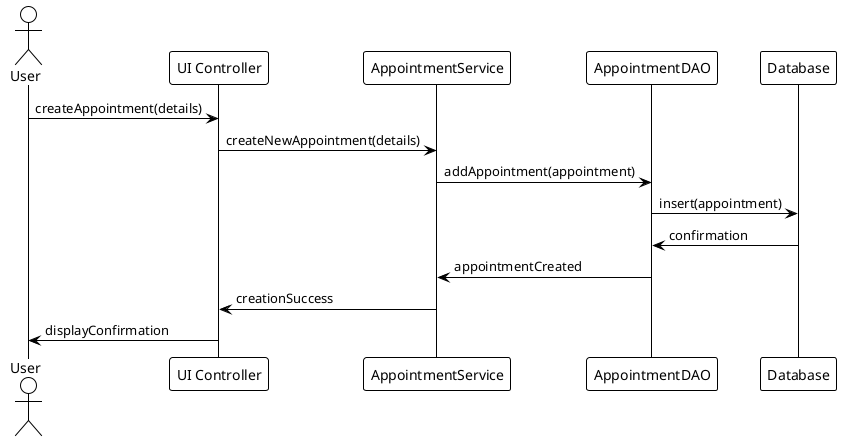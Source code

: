 @startuml
!theme plain

actor User
participant "UI Controller" as UI
participant "AppointmentService" as Service
participant "AppointmentDAO" as DAO
participant "Database" as DB

User -> UI : createAppointment(details)
UI -> Service : createNewAppointment(details)
Service -> DAO : addAppointment(appointment)
DAO -> DB : insert(appointment)
DB -> DAO : confirmation
DAO -> Service : appointmentCreated
Service -> UI : creationSuccess
UI -> User : displayConfirmation

@enduml
